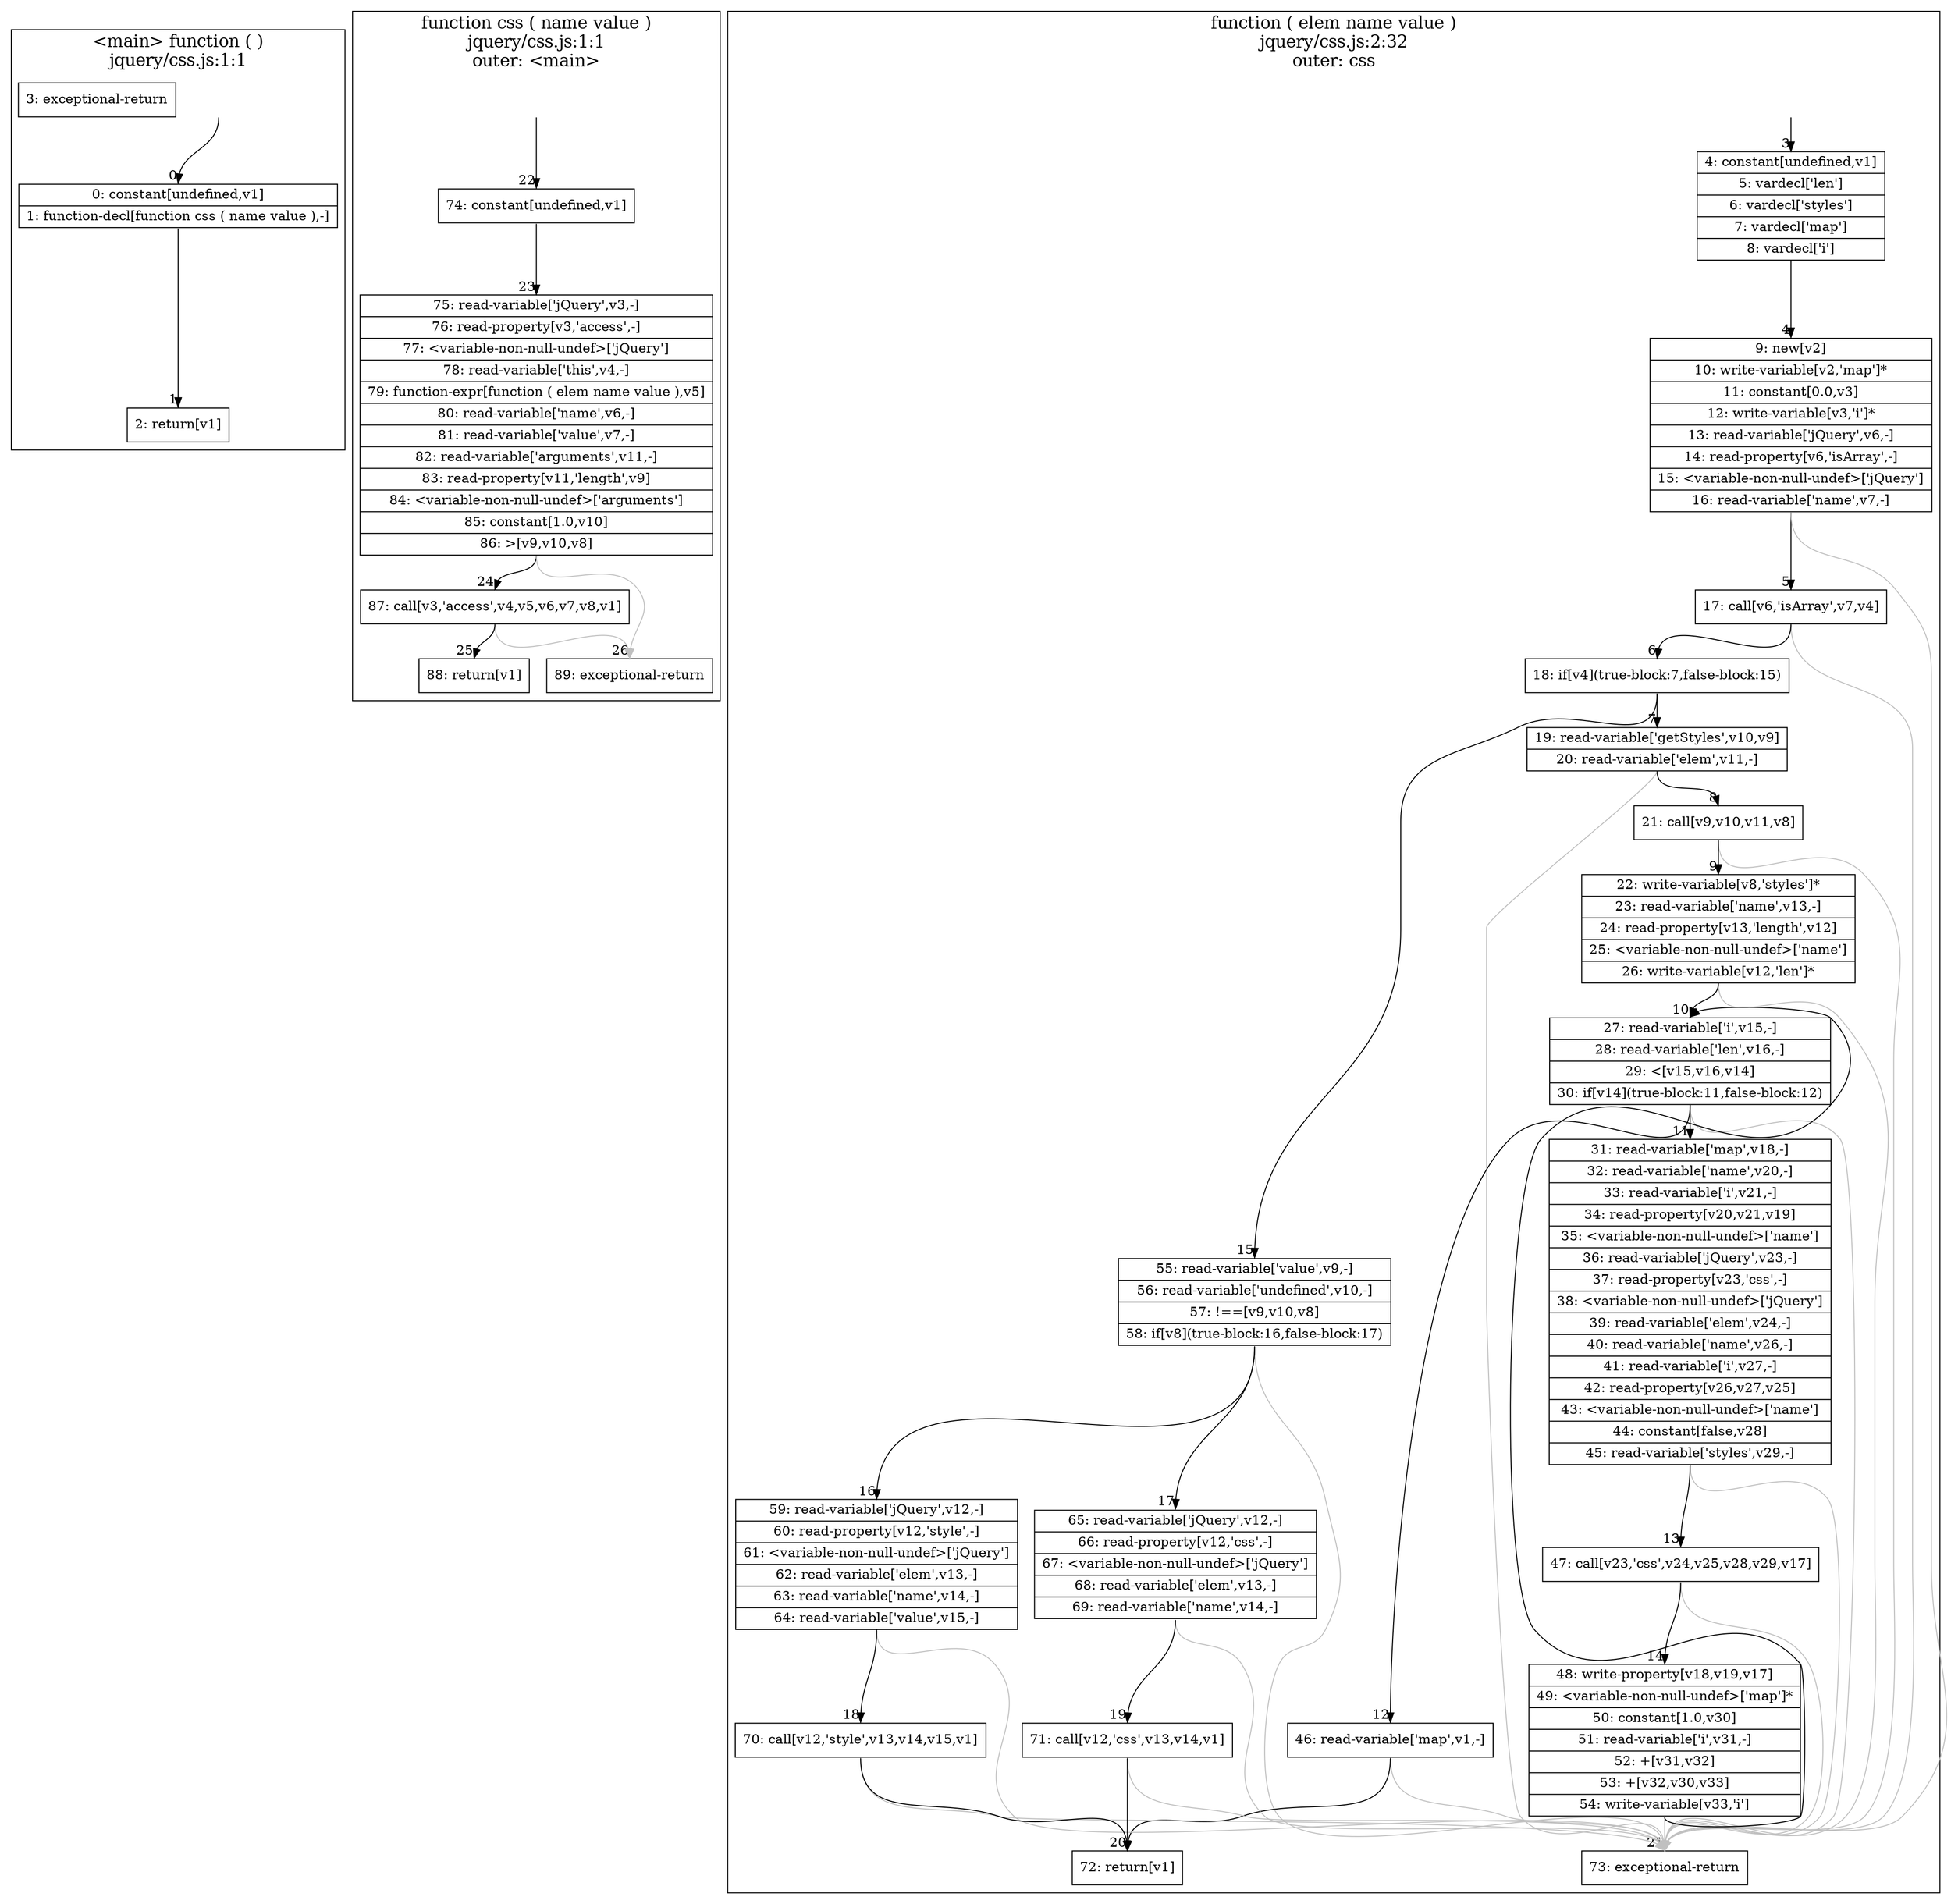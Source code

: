 digraph {
compound=true
subgraph cluster0 {
label="<main> function ( )\njquery/css.js:1:1";
labelloc="t";
fontsize=18;
rankdir="TD"
BB_entry0[shape=none,label=""];
BB_entry0 -> BB0 [tailport=s, headport=n, headlabel="    0"]
BB0 [shape=record label="{0: constant[undefined,v1]|1: function-decl[function css ( name value ),-]}" ] 
BB0 -> BB1 [tailport=s, headport=n, headlabel="      1"]
BB1 [shape=record label="{2: return[v1]}" ] 
BB2 [shape=record label="{3: exceptional-return}" ] 
}
subgraph cluster1 {
label="function css ( name value )\njquery/css.js:1:1\nouter: <main>";
labelloc="t";
fontsize=18;
rankdir="TD"
BB_entry1[shape=none,label=""];
BB_entry1 -> BB22 [tailport=s, headport=n, headlabel="    22"]
BB22 [shape=record label="{74: constant[undefined,v1]}" ] 
BB22 -> BB23 [tailport=s, headport=n, headlabel="      23"]
BB23 [shape=record label="{75: read-variable['jQuery',v3,-]|76: read-property[v3,'access',-]|77: \<variable-non-null-undef\>['jQuery']|78: read-variable['this',v4,-]|79: function-expr[function ( elem name value ),v5]|80: read-variable['name',v6,-]|81: read-variable['value',v7,-]|82: read-variable['arguments',v11,-]|83: read-property[v11,'length',v9]|84: \<variable-non-null-undef\>['arguments']|85: constant[1.0,v10]|86: \>[v9,v10,v8]}" ] 
BB23 -> BB24 [tailport=s, headport=n, headlabel="      24"]
BB23 -> BB26 [tailport=s, headport=n, color=gray, headlabel="      26"]
BB24 [shape=record label="{87: call[v3,'access',v4,v5,v6,v7,v8,v1]}" ] 
BB24 -> BB25 [tailport=s, headport=n, headlabel="      25"]
BB24 -> BB26 [tailport=s, headport=n, color=gray]
BB25 [shape=record label="{88: return[v1]}" ] 
BB26 [shape=record label="{89: exceptional-return}" ] 
}
subgraph cluster2 {
label="function ( elem name value )\njquery/css.js:2:32\nouter: css";
labelloc="t";
fontsize=18;
rankdir="TD"
BB_entry2[shape=none,label=""];
BB_entry2 -> BB3 [tailport=s, headport=n, headlabel="    3"]
BB3 [shape=record label="{4: constant[undefined,v1]|5: vardecl['len']|6: vardecl['styles']|7: vardecl['map']|8: vardecl['i']}" ] 
BB3 -> BB4 [tailport=s, headport=n, headlabel="      4"]
BB4 [shape=record label="{9: new[v2]|10: write-variable[v2,'map']*|11: constant[0.0,v3]|12: write-variable[v3,'i']*|13: read-variable['jQuery',v6,-]|14: read-property[v6,'isArray',-]|15: \<variable-non-null-undef\>['jQuery']|16: read-variable['name',v7,-]}" ] 
BB4 -> BB5 [tailport=s, headport=n, headlabel="      5"]
BB4 -> BB21 [tailport=s, headport=n, color=gray, headlabel="      21"]
BB5 [shape=record label="{17: call[v6,'isArray',v7,v4]}" ] 
BB5 -> BB6 [tailport=s, headport=n, headlabel="      6"]
BB5 -> BB21 [tailport=s, headport=n, color=gray]
BB6 [shape=record label="{18: if[v4](true-block:7,false-block:15)}" ] 
BB6 -> BB7 [tailport=s, headport=n, headlabel="      7"]
BB6 -> BB15 [tailport=s, headport=n, headlabel="      15"]
BB7 [shape=record label="{19: read-variable['getStyles',v10,v9]|20: read-variable['elem',v11,-]}" ] 
BB7 -> BB8 [tailport=s, headport=n, headlabel="      8"]
BB7 -> BB21 [tailport=s, headport=n, color=gray]
BB8 [shape=record label="{21: call[v9,v10,v11,v8]}" ] 
BB8 -> BB9 [tailport=s, headport=n, headlabel="      9"]
BB8 -> BB21 [tailport=s, headport=n, color=gray]
BB9 [shape=record label="{22: write-variable[v8,'styles']*|23: read-variable['name',v13,-]|24: read-property[v13,'length',v12]|25: \<variable-non-null-undef\>['name']|26: write-variable[v12,'len']*}" ] 
BB9 -> BB10 [tailport=s, headport=n, headlabel="      10"]
BB9 -> BB21 [tailport=s, headport=n, color=gray]
BB10 [shape=record label="{27: read-variable['i',v15,-]|28: read-variable['len',v16,-]|29: \<[v15,v16,v14]|30: if[v14](true-block:11,false-block:12)}" ] 
BB10 -> BB11 [tailport=s, headport=n, headlabel="      11"]
BB10 -> BB12 [tailport=s, headport=n, headlabel="      12"]
BB10 -> BB21 [tailport=s, headport=n, color=gray]
BB11 [shape=record label="{31: read-variable['map',v18,-]|32: read-variable['name',v20,-]|33: read-variable['i',v21,-]|34: read-property[v20,v21,v19]|35: \<variable-non-null-undef\>['name']|36: read-variable['jQuery',v23,-]|37: read-property[v23,'css',-]|38: \<variable-non-null-undef\>['jQuery']|39: read-variable['elem',v24,-]|40: read-variable['name',v26,-]|41: read-variable['i',v27,-]|42: read-property[v26,v27,v25]|43: \<variable-non-null-undef\>['name']|44: constant[false,v28]|45: read-variable['styles',v29,-]}" ] 
BB11 -> BB13 [tailport=s, headport=n, headlabel="      13"]
BB11 -> BB21 [tailport=s, headport=n, color=gray]
BB12 [shape=record label="{46: read-variable['map',v1,-]}" ] 
BB12 -> BB20 [tailport=s, headport=n, headlabel="      20"]
BB12 -> BB21 [tailport=s, headport=n, color=gray]
BB13 [shape=record label="{47: call[v23,'css',v24,v25,v28,v29,v17]}" ] 
BB13 -> BB14 [tailport=s, headport=n, headlabel="      14"]
BB13 -> BB21 [tailport=s, headport=n, color=gray]
BB14 [shape=record label="{48: write-property[v18,v19,v17]|49: \<variable-non-null-undef\>['map']*|50: constant[1.0,v30]|51: read-variable['i',v31,-]|52: +[v31,v32]|53: +[v32,v30,v33]|54: write-variable[v33,'i']}" ] 
BB14 -> BB10 [tailport=s, headport=n]
BB14 -> BB21 [tailport=s, headport=n, color=gray]
BB15 [shape=record label="{55: read-variable['value',v9,-]|56: read-variable['undefined',v10,-]|57: !==[v9,v10,v8]|58: if[v8](true-block:16,false-block:17)}" ] 
BB15 -> BB16 [tailport=s, headport=n, headlabel="      16"]
BB15 -> BB17 [tailport=s, headport=n, headlabel="      17"]
BB15 -> BB21 [tailport=s, headport=n, color=gray]
BB16 [shape=record label="{59: read-variable['jQuery',v12,-]|60: read-property[v12,'style',-]|61: \<variable-non-null-undef\>['jQuery']|62: read-variable['elem',v13,-]|63: read-variable['name',v14,-]|64: read-variable['value',v15,-]}" ] 
BB16 -> BB18 [tailport=s, headport=n, headlabel="      18"]
BB16 -> BB21 [tailport=s, headport=n, color=gray]
BB17 [shape=record label="{65: read-variable['jQuery',v12,-]|66: read-property[v12,'css',-]|67: \<variable-non-null-undef\>['jQuery']|68: read-variable['elem',v13,-]|69: read-variable['name',v14,-]}" ] 
BB17 -> BB19 [tailport=s, headport=n, headlabel="      19"]
BB17 -> BB21 [tailport=s, headport=n, color=gray]
BB18 [shape=record label="{70: call[v12,'style',v13,v14,v15,v1]}" ] 
BB18 -> BB20 [tailport=s, headport=n]
BB18 -> BB21 [tailport=s, headport=n, color=gray]
BB19 [shape=record label="{71: call[v12,'css',v13,v14,v1]}" ] 
BB19 -> BB20 [tailport=s, headport=n]
BB19 -> BB21 [tailport=s, headport=n, color=gray]
BB20 [shape=record label="{72: return[v1]}" ] 
BB21 [shape=record label="{73: exceptional-return}" ] 
}
}
